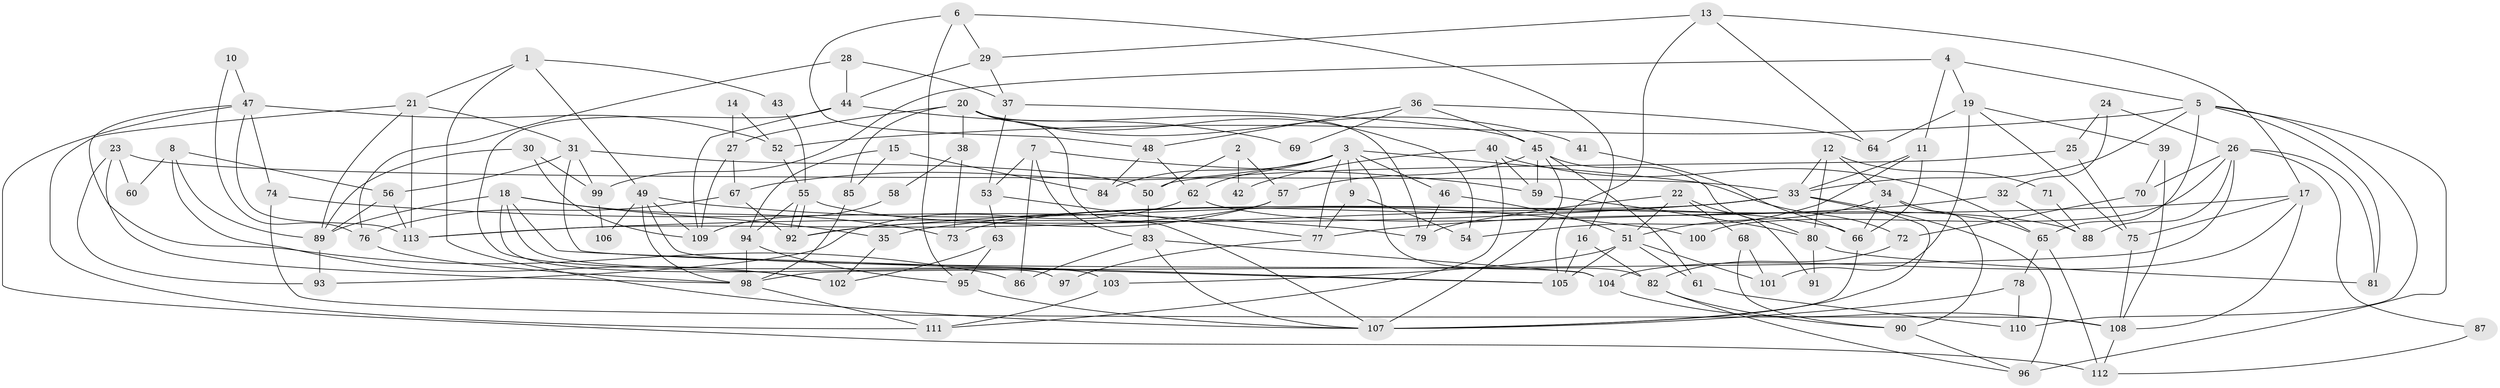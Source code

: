// coarse degree distribution, {6: 0.08955223880597014, 2: 0.11940298507462686, 5: 0.19402985074626866, 4: 0.31343283582089554, 11: 0.029850746268656716, 3: 0.16417910447761194, 8: 0.029850746268656716, 7: 0.029850746268656716, 9: 0.029850746268656716}
// Generated by graph-tools (version 1.1) at 2025/52/03/04/25 21:52:05]
// undirected, 113 vertices, 226 edges
graph export_dot {
graph [start="1"]
  node [color=gray90,style=filled];
  1;
  2;
  3;
  4;
  5;
  6;
  7;
  8;
  9;
  10;
  11;
  12;
  13;
  14;
  15;
  16;
  17;
  18;
  19;
  20;
  21;
  22;
  23;
  24;
  25;
  26;
  27;
  28;
  29;
  30;
  31;
  32;
  33;
  34;
  35;
  36;
  37;
  38;
  39;
  40;
  41;
  42;
  43;
  44;
  45;
  46;
  47;
  48;
  49;
  50;
  51;
  52;
  53;
  54;
  55;
  56;
  57;
  58;
  59;
  60;
  61;
  62;
  63;
  64;
  65;
  66;
  67;
  68;
  69;
  70;
  71;
  72;
  73;
  74;
  75;
  76;
  77;
  78;
  79;
  80;
  81;
  82;
  83;
  84;
  85;
  86;
  87;
  88;
  89;
  90;
  91;
  92;
  93;
  94;
  95;
  96;
  97;
  98;
  99;
  100;
  101;
  102;
  103;
  104;
  105;
  106;
  107;
  108;
  109;
  110;
  111;
  112;
  113;
  1 -- 49;
  1 -- 107;
  1 -- 21;
  1 -- 43;
  2 -- 57;
  2 -- 50;
  2 -- 42;
  3 -- 82;
  3 -- 77;
  3 -- 9;
  3 -- 46;
  3 -- 62;
  3 -- 67;
  3 -- 72;
  3 -- 84;
  4 -- 5;
  4 -- 11;
  4 -- 19;
  4 -- 99;
  5 -- 33;
  5 -- 52;
  5 -- 65;
  5 -- 81;
  5 -- 96;
  5 -- 110;
  6 -- 95;
  6 -- 16;
  6 -- 29;
  6 -- 48;
  7 -- 83;
  7 -- 53;
  7 -- 59;
  7 -- 86;
  8 -- 89;
  8 -- 56;
  8 -- 60;
  8 -- 102;
  9 -- 54;
  9 -- 77;
  10 -- 47;
  10 -- 76;
  11 -- 33;
  11 -- 66;
  11 -- 54;
  12 -- 34;
  12 -- 33;
  12 -- 71;
  12 -- 80;
  13 -- 105;
  13 -- 29;
  13 -- 17;
  13 -- 64;
  14 -- 27;
  14 -- 52;
  15 -- 84;
  15 -- 85;
  15 -- 94;
  16 -- 82;
  16 -- 105;
  17 -- 75;
  17 -- 92;
  17 -- 104;
  17 -- 108;
  18 -- 35;
  18 -- 103;
  18 -- 73;
  18 -- 89;
  18 -- 97;
  18 -- 105;
  19 -- 75;
  19 -- 39;
  19 -- 64;
  19 -- 101;
  20 -- 79;
  20 -- 107;
  20 -- 27;
  20 -- 38;
  20 -- 41;
  20 -- 54;
  20 -- 85;
  21 -- 113;
  21 -- 31;
  21 -- 89;
  21 -- 111;
  22 -- 51;
  22 -- 68;
  22 -- 79;
  22 -- 91;
  23 -- 98;
  23 -- 93;
  23 -- 33;
  23 -- 60;
  24 -- 26;
  24 -- 32;
  24 -- 25;
  25 -- 50;
  25 -- 75;
  26 -- 81;
  26 -- 98;
  26 -- 70;
  26 -- 87;
  26 -- 88;
  26 -- 100;
  27 -- 67;
  27 -- 109;
  28 -- 44;
  28 -- 76;
  28 -- 37;
  29 -- 37;
  29 -- 44;
  30 -- 89;
  30 -- 99;
  30 -- 109;
  31 -- 56;
  31 -- 50;
  31 -- 99;
  31 -- 105;
  32 -- 88;
  32 -- 77;
  33 -- 96;
  33 -- 35;
  33 -- 73;
  33 -- 107;
  33 -- 113;
  34 -- 51;
  34 -- 66;
  34 -- 65;
  34 -- 90;
  35 -- 102;
  36 -- 64;
  36 -- 45;
  36 -- 48;
  36 -- 69;
  37 -- 45;
  37 -- 53;
  38 -- 73;
  38 -- 58;
  39 -- 108;
  39 -- 70;
  40 -- 59;
  40 -- 65;
  40 -- 42;
  40 -- 111;
  41 -- 66;
  43 -- 55;
  44 -- 109;
  44 -- 69;
  44 -- 102;
  45 -- 80;
  45 -- 107;
  45 -- 57;
  45 -- 59;
  45 -- 61;
  46 -- 79;
  46 -- 51;
  47 -- 86;
  47 -- 113;
  47 -- 52;
  47 -- 74;
  47 -- 112;
  48 -- 62;
  48 -- 84;
  49 -- 104;
  49 -- 109;
  49 -- 98;
  49 -- 100;
  49 -- 106;
  50 -- 83;
  51 -- 105;
  51 -- 61;
  51 -- 101;
  51 -- 103;
  52 -- 55;
  53 -- 63;
  53 -- 77;
  55 -- 92;
  55 -- 92;
  55 -- 94;
  55 -- 66;
  56 -- 89;
  56 -- 113;
  57 -- 92;
  57 -- 113;
  58 -- 109;
  59 -- 80;
  61 -- 110;
  62 -- 88;
  62 -- 93;
  63 -- 102;
  63 -- 95;
  65 -- 78;
  65 -- 112;
  66 -- 107;
  67 -- 92;
  67 -- 76;
  68 -- 101;
  68 -- 90;
  70 -- 72;
  71 -- 88;
  72 -- 82;
  74 -- 108;
  74 -- 79;
  75 -- 108;
  76 -- 98;
  77 -- 97;
  78 -- 110;
  78 -- 107;
  80 -- 81;
  80 -- 91;
  82 -- 96;
  82 -- 90;
  83 -- 104;
  83 -- 107;
  83 -- 86;
  85 -- 98;
  87 -- 112;
  89 -- 93;
  90 -- 96;
  94 -- 98;
  94 -- 95;
  95 -- 107;
  98 -- 111;
  99 -- 106;
  103 -- 111;
  104 -- 108;
  108 -- 112;
}
